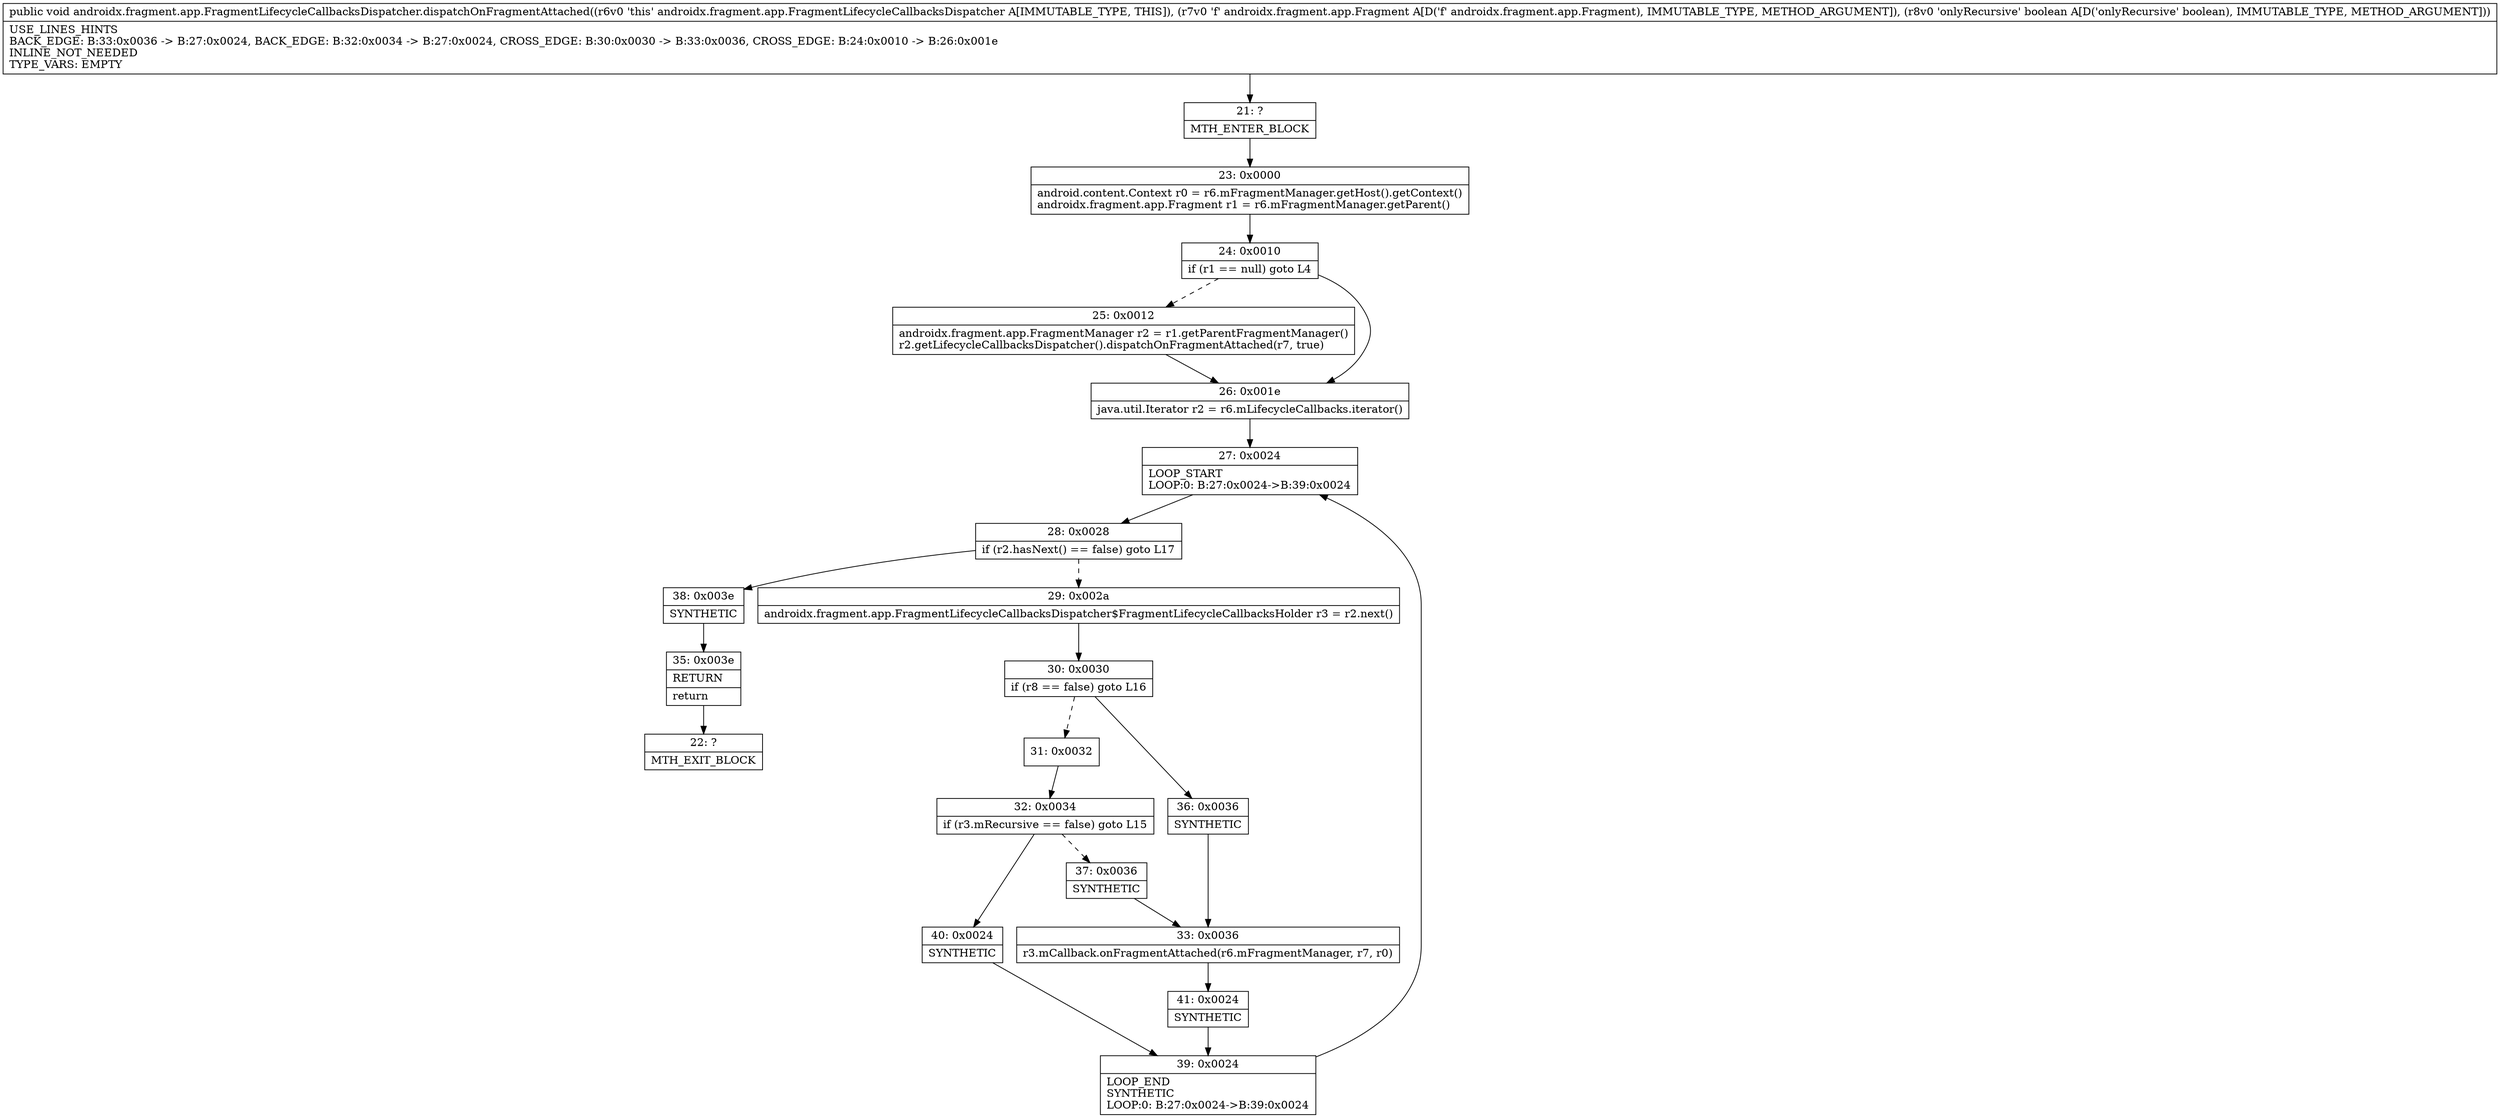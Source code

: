 digraph "CFG forandroidx.fragment.app.FragmentLifecycleCallbacksDispatcher.dispatchOnFragmentAttached(Landroidx\/fragment\/app\/Fragment;Z)V" {
Node_21 [shape=record,label="{21\:\ ?|MTH_ENTER_BLOCK\l}"];
Node_23 [shape=record,label="{23\:\ 0x0000|android.content.Context r0 = r6.mFragmentManager.getHost().getContext()\landroidx.fragment.app.Fragment r1 = r6.mFragmentManager.getParent()\l}"];
Node_24 [shape=record,label="{24\:\ 0x0010|if (r1 == null) goto L4\l}"];
Node_25 [shape=record,label="{25\:\ 0x0012|androidx.fragment.app.FragmentManager r2 = r1.getParentFragmentManager()\lr2.getLifecycleCallbacksDispatcher().dispatchOnFragmentAttached(r7, true)\l}"];
Node_26 [shape=record,label="{26\:\ 0x001e|java.util.Iterator r2 = r6.mLifecycleCallbacks.iterator()\l}"];
Node_27 [shape=record,label="{27\:\ 0x0024|LOOP_START\lLOOP:0: B:27:0x0024\-\>B:39:0x0024\l}"];
Node_28 [shape=record,label="{28\:\ 0x0028|if (r2.hasNext() == false) goto L17\l}"];
Node_29 [shape=record,label="{29\:\ 0x002a|androidx.fragment.app.FragmentLifecycleCallbacksDispatcher$FragmentLifecycleCallbacksHolder r3 = r2.next()\l}"];
Node_30 [shape=record,label="{30\:\ 0x0030|if (r8 == false) goto L16\l}"];
Node_31 [shape=record,label="{31\:\ 0x0032}"];
Node_32 [shape=record,label="{32\:\ 0x0034|if (r3.mRecursive == false) goto L15\l}"];
Node_37 [shape=record,label="{37\:\ 0x0036|SYNTHETIC\l}"];
Node_33 [shape=record,label="{33\:\ 0x0036|r3.mCallback.onFragmentAttached(r6.mFragmentManager, r7, r0)\l}"];
Node_41 [shape=record,label="{41\:\ 0x0024|SYNTHETIC\l}"];
Node_39 [shape=record,label="{39\:\ 0x0024|LOOP_END\lSYNTHETIC\lLOOP:0: B:27:0x0024\-\>B:39:0x0024\l}"];
Node_40 [shape=record,label="{40\:\ 0x0024|SYNTHETIC\l}"];
Node_36 [shape=record,label="{36\:\ 0x0036|SYNTHETIC\l}"];
Node_38 [shape=record,label="{38\:\ 0x003e|SYNTHETIC\l}"];
Node_35 [shape=record,label="{35\:\ 0x003e|RETURN\l|return\l}"];
Node_22 [shape=record,label="{22\:\ ?|MTH_EXIT_BLOCK\l}"];
MethodNode[shape=record,label="{public void androidx.fragment.app.FragmentLifecycleCallbacksDispatcher.dispatchOnFragmentAttached((r6v0 'this' androidx.fragment.app.FragmentLifecycleCallbacksDispatcher A[IMMUTABLE_TYPE, THIS]), (r7v0 'f' androidx.fragment.app.Fragment A[D('f' androidx.fragment.app.Fragment), IMMUTABLE_TYPE, METHOD_ARGUMENT]), (r8v0 'onlyRecursive' boolean A[D('onlyRecursive' boolean), IMMUTABLE_TYPE, METHOD_ARGUMENT]))  | USE_LINES_HINTS\lBACK_EDGE: B:33:0x0036 \-\> B:27:0x0024, BACK_EDGE: B:32:0x0034 \-\> B:27:0x0024, CROSS_EDGE: B:30:0x0030 \-\> B:33:0x0036, CROSS_EDGE: B:24:0x0010 \-\> B:26:0x001e\lINLINE_NOT_NEEDED\lTYPE_VARS: EMPTY\l}"];
MethodNode -> Node_21;Node_21 -> Node_23;
Node_23 -> Node_24;
Node_24 -> Node_25[style=dashed];
Node_24 -> Node_26;
Node_25 -> Node_26;
Node_26 -> Node_27;
Node_27 -> Node_28;
Node_28 -> Node_29[style=dashed];
Node_28 -> Node_38;
Node_29 -> Node_30;
Node_30 -> Node_31[style=dashed];
Node_30 -> Node_36;
Node_31 -> Node_32;
Node_32 -> Node_37[style=dashed];
Node_32 -> Node_40;
Node_37 -> Node_33;
Node_33 -> Node_41;
Node_41 -> Node_39;
Node_39 -> Node_27;
Node_40 -> Node_39;
Node_36 -> Node_33;
Node_38 -> Node_35;
Node_35 -> Node_22;
}

